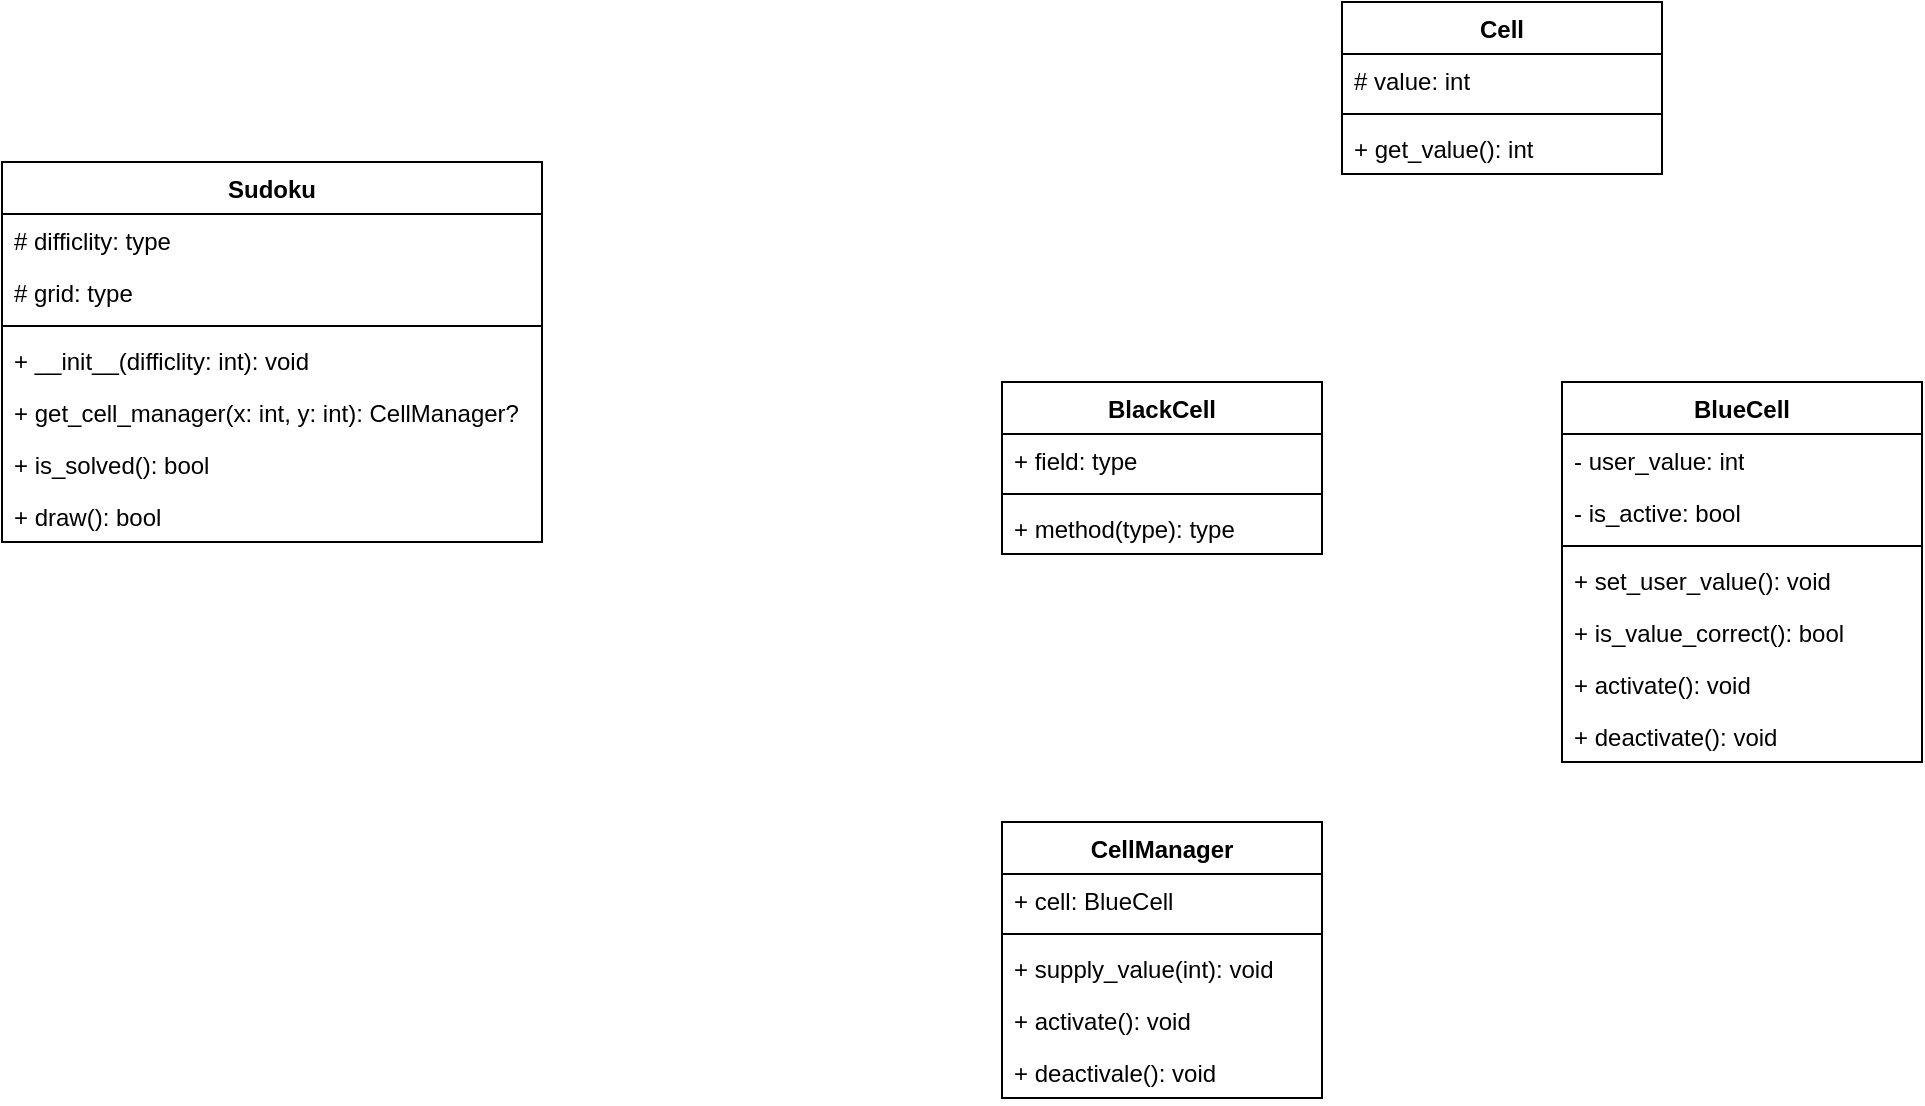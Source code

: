 <mxfile version="26.2.14">
  <diagram name="Страница — 1" id="sBnveFGreTUSZ_xfAO1X">
    <mxGraphModel dx="1498" dy="1010" grid="1" gridSize="10" guides="1" tooltips="1" connect="1" arrows="1" fold="1" page="1" pageScale="1" pageWidth="1100" pageHeight="850" math="0" shadow="0">
      <root>
        <mxCell id="0" />
        <mxCell id="1" parent="0" />
        <mxCell id="BmlyRLMC0lgrcv-X2wz1-5" value="Sudoku" style="swimlane;fontStyle=1;align=center;verticalAlign=top;childLayout=stackLayout;horizontal=1;startSize=26;horizontalStack=0;resizeParent=1;resizeParentMax=0;resizeLast=0;collapsible=1;marginBottom=0;whiteSpace=wrap;html=1;" parent="1" vertex="1">
          <mxGeometry x="50" y="160" width="270" height="190" as="geometry" />
        </mxCell>
        <mxCell id="BmlyRLMC0lgrcv-X2wz1-6" value="# difficlity: type" style="text;strokeColor=none;fillColor=none;align=left;verticalAlign=top;spacingLeft=4;spacingRight=4;overflow=hidden;rotatable=0;points=[[0,0.5],[1,0.5]];portConstraint=eastwest;whiteSpace=wrap;html=1;" parent="BmlyRLMC0lgrcv-X2wz1-5" vertex="1">
          <mxGeometry y="26" width="270" height="26" as="geometry" />
        </mxCell>
        <mxCell id="BmlyRLMC0lgrcv-X2wz1-29" value="# grid: type" style="text;strokeColor=none;fillColor=none;align=left;verticalAlign=top;spacingLeft=4;spacingRight=4;overflow=hidden;rotatable=0;points=[[0,0.5],[1,0.5]];portConstraint=eastwest;whiteSpace=wrap;html=1;" parent="BmlyRLMC0lgrcv-X2wz1-5" vertex="1">
          <mxGeometry y="52" width="270" height="26" as="geometry" />
        </mxCell>
        <mxCell id="BmlyRLMC0lgrcv-X2wz1-7" value="" style="line;strokeWidth=1;fillColor=none;align=left;verticalAlign=middle;spacingTop=-1;spacingLeft=3;spacingRight=3;rotatable=0;labelPosition=right;points=[];portConstraint=eastwest;strokeColor=inherit;" parent="BmlyRLMC0lgrcv-X2wz1-5" vertex="1">
          <mxGeometry y="78" width="270" height="8" as="geometry" />
        </mxCell>
        <mxCell id="BmlyRLMC0lgrcv-X2wz1-8" value="+ __init__(difficlity: int): void" style="text;strokeColor=none;fillColor=none;align=left;verticalAlign=top;spacingLeft=4;spacingRight=4;overflow=hidden;rotatable=0;points=[[0,0.5],[1,0.5]];portConstraint=eastwest;whiteSpace=wrap;html=1;" parent="BmlyRLMC0lgrcv-X2wz1-5" vertex="1">
          <mxGeometry y="86" width="270" height="26" as="geometry" />
        </mxCell>
        <mxCell id="BmlyRLMC0lgrcv-X2wz1-27" value="+ get_cell_manager(x: int, y: int): CellManager?" style="text;strokeColor=none;fillColor=none;align=left;verticalAlign=top;spacingLeft=4;spacingRight=4;overflow=hidden;rotatable=0;points=[[0,0.5],[1,0.5]];portConstraint=eastwest;whiteSpace=wrap;html=1;" parent="BmlyRLMC0lgrcv-X2wz1-5" vertex="1">
          <mxGeometry y="112" width="270" height="26" as="geometry" />
        </mxCell>
        <mxCell id="BmlyRLMC0lgrcv-X2wz1-28" value="+ is_solved(): bool" style="text;strokeColor=none;fillColor=none;align=left;verticalAlign=top;spacingLeft=4;spacingRight=4;overflow=hidden;rotatable=0;points=[[0,0.5],[1,0.5]];portConstraint=eastwest;whiteSpace=wrap;html=1;" parent="BmlyRLMC0lgrcv-X2wz1-5" vertex="1">
          <mxGeometry y="138" width="270" height="26" as="geometry" />
        </mxCell>
        <mxCell id="juXFEMyilhzftQy-Y4Ut-1" value="+ draw(): bool" style="text;strokeColor=none;fillColor=none;align=left;verticalAlign=top;spacingLeft=4;spacingRight=4;overflow=hidden;rotatable=0;points=[[0,0.5],[1,0.5]];portConstraint=eastwest;whiteSpace=wrap;html=1;" vertex="1" parent="BmlyRLMC0lgrcv-X2wz1-5">
          <mxGeometry y="164" width="270" height="26" as="geometry" />
        </mxCell>
        <mxCell id="BmlyRLMC0lgrcv-X2wz1-11" value="BlackCell" style="swimlane;fontStyle=1;align=center;verticalAlign=top;childLayout=stackLayout;horizontal=1;startSize=26;horizontalStack=0;resizeParent=1;resizeParentMax=0;resizeLast=0;collapsible=1;marginBottom=0;whiteSpace=wrap;html=1;" parent="1" vertex="1">
          <mxGeometry x="550" y="270" width="160" height="86" as="geometry" />
        </mxCell>
        <mxCell id="BmlyRLMC0lgrcv-X2wz1-12" value="+ field: type" style="text;strokeColor=none;fillColor=none;align=left;verticalAlign=top;spacingLeft=4;spacingRight=4;overflow=hidden;rotatable=0;points=[[0,0.5],[1,0.5]];portConstraint=eastwest;whiteSpace=wrap;html=1;" parent="BmlyRLMC0lgrcv-X2wz1-11" vertex="1">
          <mxGeometry y="26" width="160" height="26" as="geometry" />
        </mxCell>
        <mxCell id="BmlyRLMC0lgrcv-X2wz1-13" value="" style="line;strokeWidth=1;fillColor=none;align=left;verticalAlign=middle;spacingTop=-1;spacingLeft=3;spacingRight=3;rotatable=0;labelPosition=right;points=[];portConstraint=eastwest;strokeColor=inherit;" parent="BmlyRLMC0lgrcv-X2wz1-11" vertex="1">
          <mxGeometry y="52" width="160" height="8" as="geometry" />
        </mxCell>
        <mxCell id="BmlyRLMC0lgrcv-X2wz1-14" value="+ method(type): type" style="text;strokeColor=none;fillColor=none;align=left;verticalAlign=top;spacingLeft=4;spacingRight=4;overflow=hidden;rotatable=0;points=[[0,0.5],[1,0.5]];portConstraint=eastwest;whiteSpace=wrap;html=1;" parent="BmlyRLMC0lgrcv-X2wz1-11" vertex="1">
          <mxGeometry y="60" width="160" height="26" as="geometry" />
        </mxCell>
        <mxCell id="BmlyRLMC0lgrcv-X2wz1-15" value="BlueCell" style="swimlane;fontStyle=1;align=center;verticalAlign=top;childLayout=stackLayout;horizontal=1;startSize=26;horizontalStack=0;resizeParent=1;resizeParentMax=0;resizeLast=0;collapsible=1;marginBottom=0;whiteSpace=wrap;html=1;" parent="1" vertex="1">
          <mxGeometry x="830" y="270" width="180" height="190" as="geometry" />
        </mxCell>
        <mxCell id="juXFEMyilhzftQy-Y4Ut-8" value="- user_value: int" style="text;strokeColor=none;fillColor=none;align=left;verticalAlign=top;spacingLeft=4;spacingRight=4;overflow=hidden;rotatable=0;points=[[0,0.5],[1,0.5]];portConstraint=eastwest;whiteSpace=wrap;html=1;" vertex="1" parent="BmlyRLMC0lgrcv-X2wz1-15">
          <mxGeometry y="26" width="180" height="26" as="geometry" />
        </mxCell>
        <mxCell id="BmlyRLMC0lgrcv-X2wz1-16" value="- is_active: bool" style="text;strokeColor=none;fillColor=none;align=left;verticalAlign=top;spacingLeft=4;spacingRight=4;overflow=hidden;rotatable=0;points=[[0,0.5],[1,0.5]];portConstraint=eastwest;whiteSpace=wrap;html=1;" parent="BmlyRLMC0lgrcv-X2wz1-15" vertex="1">
          <mxGeometry y="52" width="180" height="26" as="geometry" />
        </mxCell>
        <mxCell id="BmlyRLMC0lgrcv-X2wz1-17" value="" style="line;strokeWidth=1;fillColor=none;align=left;verticalAlign=middle;spacingTop=-1;spacingLeft=3;spacingRight=3;rotatable=0;labelPosition=right;points=[];portConstraint=eastwest;strokeColor=inherit;" parent="BmlyRLMC0lgrcv-X2wz1-15" vertex="1">
          <mxGeometry y="78" width="180" height="8" as="geometry" />
        </mxCell>
        <mxCell id="BmlyRLMC0lgrcv-X2wz1-18" value="+ set_user_value(): void" style="text;strokeColor=none;fillColor=none;align=left;verticalAlign=top;spacingLeft=4;spacingRight=4;overflow=hidden;rotatable=0;points=[[0,0.5],[1,0.5]];portConstraint=eastwest;whiteSpace=wrap;html=1;" parent="BmlyRLMC0lgrcv-X2wz1-15" vertex="1">
          <mxGeometry y="86" width="180" height="26" as="geometry" />
        </mxCell>
        <mxCell id="BmlyRLMC0lgrcv-X2wz1-30" value="+ is_value_correct(): bool" style="text;strokeColor=none;fillColor=none;align=left;verticalAlign=top;spacingLeft=4;spacingRight=4;overflow=hidden;rotatable=0;points=[[0,0.5],[1,0.5]];portConstraint=eastwest;whiteSpace=wrap;html=1;" parent="BmlyRLMC0lgrcv-X2wz1-15" vertex="1">
          <mxGeometry y="112" width="180" height="26" as="geometry" />
        </mxCell>
        <mxCell id="juXFEMyilhzftQy-Y4Ut-9" value="+ activate(): void" style="text;strokeColor=none;fillColor=none;align=left;verticalAlign=top;spacingLeft=4;spacingRight=4;overflow=hidden;rotatable=0;points=[[0,0.5],[1,0.5]];portConstraint=eastwest;whiteSpace=wrap;html=1;" vertex="1" parent="BmlyRLMC0lgrcv-X2wz1-15">
          <mxGeometry y="138" width="180" height="26" as="geometry" />
        </mxCell>
        <mxCell id="juXFEMyilhzftQy-Y4Ut-10" value="+ deactivate(): void" style="text;strokeColor=none;fillColor=none;align=left;verticalAlign=top;spacingLeft=4;spacingRight=4;overflow=hidden;rotatable=0;points=[[0,0.5],[1,0.5]];portConstraint=eastwest;whiteSpace=wrap;html=1;" vertex="1" parent="BmlyRLMC0lgrcv-X2wz1-15">
          <mxGeometry y="164" width="180" height="26" as="geometry" />
        </mxCell>
        <mxCell id="BmlyRLMC0lgrcv-X2wz1-19" value="Cell" style="swimlane;fontStyle=1;align=center;verticalAlign=top;childLayout=stackLayout;horizontal=1;startSize=26;horizontalStack=0;resizeParent=1;resizeParentMax=0;resizeLast=0;collapsible=1;marginBottom=0;whiteSpace=wrap;html=1;" parent="1" vertex="1">
          <mxGeometry x="720" y="80" width="160" height="86" as="geometry" />
        </mxCell>
        <mxCell id="BmlyRLMC0lgrcv-X2wz1-20" value="# value: int" style="text;strokeColor=none;fillColor=none;align=left;verticalAlign=top;spacingLeft=4;spacingRight=4;overflow=hidden;rotatable=0;points=[[0,0.5],[1,0.5]];portConstraint=eastwest;whiteSpace=wrap;html=1;" parent="BmlyRLMC0lgrcv-X2wz1-19" vertex="1">
          <mxGeometry y="26" width="160" height="26" as="geometry" />
        </mxCell>
        <mxCell id="BmlyRLMC0lgrcv-X2wz1-21" value="" style="line;strokeWidth=1;fillColor=none;align=left;verticalAlign=middle;spacingTop=-1;spacingLeft=3;spacingRight=3;rotatable=0;labelPosition=right;points=[];portConstraint=eastwest;strokeColor=inherit;" parent="BmlyRLMC0lgrcv-X2wz1-19" vertex="1">
          <mxGeometry y="52" width="160" height="8" as="geometry" />
        </mxCell>
        <mxCell id="BmlyRLMC0lgrcv-X2wz1-22" value="+ get_value(): int" style="text;strokeColor=none;fillColor=none;align=left;verticalAlign=top;spacingLeft=4;spacingRight=4;overflow=hidden;rotatable=0;points=[[0,0.5],[1,0.5]];portConstraint=eastwest;whiteSpace=wrap;html=1;" parent="BmlyRLMC0lgrcv-X2wz1-19" vertex="1">
          <mxGeometry y="60" width="160" height="26" as="geometry" />
        </mxCell>
        <mxCell id="juXFEMyilhzftQy-Y4Ut-2" value="CellManager" style="swimlane;fontStyle=1;align=center;verticalAlign=top;childLayout=stackLayout;horizontal=1;startSize=26;horizontalStack=0;resizeParent=1;resizeParentMax=0;resizeLast=0;collapsible=1;marginBottom=0;whiteSpace=wrap;html=1;" vertex="1" parent="1">
          <mxGeometry x="550" y="490" width="160" height="138" as="geometry" />
        </mxCell>
        <mxCell id="juXFEMyilhzftQy-Y4Ut-3" value="+ cell: BlueCell" style="text;strokeColor=none;fillColor=none;align=left;verticalAlign=top;spacingLeft=4;spacingRight=4;overflow=hidden;rotatable=0;points=[[0,0.5],[1,0.5]];portConstraint=eastwest;whiteSpace=wrap;html=1;" vertex="1" parent="juXFEMyilhzftQy-Y4Ut-2">
          <mxGeometry y="26" width="160" height="26" as="geometry" />
        </mxCell>
        <mxCell id="juXFEMyilhzftQy-Y4Ut-4" value="" style="line;strokeWidth=1;fillColor=none;align=left;verticalAlign=middle;spacingTop=-1;spacingLeft=3;spacingRight=3;rotatable=0;labelPosition=right;points=[];portConstraint=eastwest;strokeColor=inherit;" vertex="1" parent="juXFEMyilhzftQy-Y4Ut-2">
          <mxGeometry y="52" width="160" height="8" as="geometry" />
        </mxCell>
        <mxCell id="juXFEMyilhzftQy-Y4Ut-5" value="+ supply_value(int): void" style="text;strokeColor=none;fillColor=none;align=left;verticalAlign=top;spacingLeft=4;spacingRight=4;overflow=hidden;rotatable=0;points=[[0,0.5],[1,0.5]];portConstraint=eastwest;whiteSpace=wrap;html=1;" vertex="1" parent="juXFEMyilhzftQy-Y4Ut-2">
          <mxGeometry y="60" width="160" height="26" as="geometry" />
        </mxCell>
        <mxCell id="juXFEMyilhzftQy-Y4Ut-6" value="+ activate(): void" style="text;strokeColor=none;fillColor=none;align=left;verticalAlign=top;spacingLeft=4;spacingRight=4;overflow=hidden;rotatable=0;points=[[0,0.5],[1,0.5]];portConstraint=eastwest;whiteSpace=wrap;html=1;" vertex="1" parent="juXFEMyilhzftQy-Y4Ut-2">
          <mxGeometry y="86" width="160" height="26" as="geometry" />
        </mxCell>
        <mxCell id="juXFEMyilhzftQy-Y4Ut-7" value="+ deactivale(): void" style="text;strokeColor=none;fillColor=none;align=left;verticalAlign=top;spacingLeft=4;spacingRight=4;overflow=hidden;rotatable=0;points=[[0,0.5],[1,0.5]];portConstraint=eastwest;whiteSpace=wrap;html=1;" vertex="1" parent="juXFEMyilhzftQy-Y4Ut-2">
          <mxGeometry y="112" width="160" height="26" as="geometry" />
        </mxCell>
      </root>
    </mxGraphModel>
  </diagram>
</mxfile>
